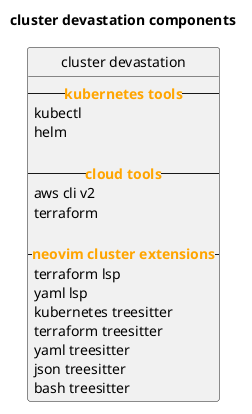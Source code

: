@startuml cluster_architecture


title cluster devastation components

hide circle
hide stereotypes

class "cluster devastation" as ClusterDev {
  -- <color:ORANGE><b>kubernetes tools</b></color> --
  kubectl
  helm
  
  -- <color:ORANGE><b>cloud tools</b></color> --
  aws cli v2
  terraform
  
  -- <color:ORANGE><b>neovim cluster extensions</b></color> --
  terraform lsp
  yaml lsp
  kubernetes treesitter
  terraform treesitter
  yaml treesitter
  json treesitter
  bash treesitter
}

@enduml